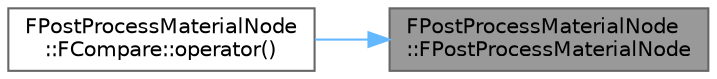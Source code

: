 digraph "FPostProcessMaterialNode::FPostProcessMaterialNode"
{
 // INTERACTIVE_SVG=YES
 // LATEX_PDF_SIZE
  bgcolor="transparent";
  edge [fontname=Helvetica,fontsize=10,labelfontname=Helvetica,labelfontsize=10];
  node [fontname=Helvetica,fontsize=10,shape=box,height=0.2,width=0.4];
  rankdir="RL";
  Node1 [id="Node000001",label="FPostProcessMaterialNode\l::FPostProcessMaterialNode",height=0.2,width=0.4,color="gray40", fillcolor="grey60", style="filled", fontcolor="black",tooltip=" "];
  Node1 -> Node2 [id="edge1_Node000001_Node000002",dir="back",color="steelblue1",style="solid",tooltip=" "];
  Node2 [id="Node000002",label="FPostProcessMaterialNode\l::FCompare::operator()",height=0.2,width=0.4,color="grey40", fillcolor="white", style="filled",URL="$d7/d36/structFPostProcessMaterialNode_1_1FCompare.html#a70a6184172b61ce206432ad6aec59f3e",tooltip=" "];
}
